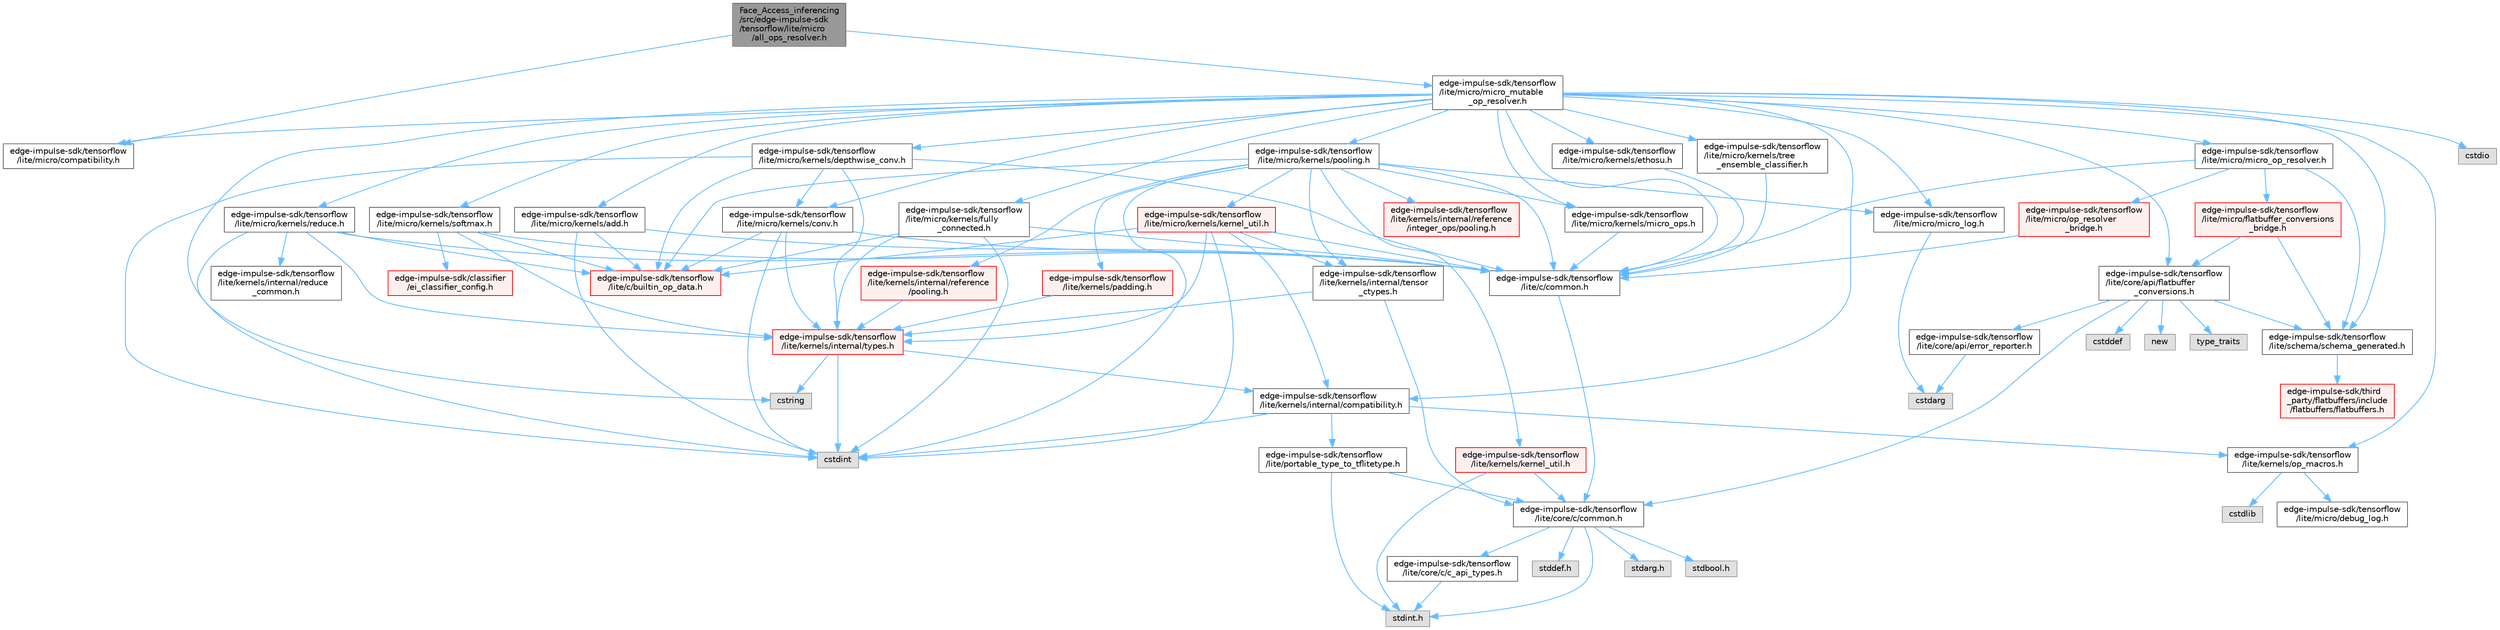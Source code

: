 digraph "Face_Access_inferencing/src/edge-impulse-sdk/tensorflow/lite/micro/all_ops_resolver.h"
{
 // LATEX_PDF_SIZE
  bgcolor="transparent";
  edge [fontname=Helvetica,fontsize=10,labelfontname=Helvetica,labelfontsize=10];
  node [fontname=Helvetica,fontsize=10,shape=box,height=0.2,width=0.4];
  Node1 [id="Node000001",label="Face_Access_inferencing\l/src/edge-impulse-sdk\l/tensorflow/lite/micro\l/all_ops_resolver.h",height=0.2,width=0.4,color="gray40", fillcolor="grey60", style="filled", fontcolor="black",tooltip=" "];
  Node1 -> Node2 [id="edge107_Node000001_Node000002",color="steelblue1",style="solid",tooltip=" "];
  Node2 [id="Node000002",label="edge-impulse-sdk/tensorflow\l/lite/micro/compatibility.h",height=0.2,width=0.4,color="grey40", fillcolor="white", style="filled",URL="$_face___access__inferencing_2src_2edge-impulse-sdk_2tensorflow_2lite_2micro_2compatibility_8h.html",tooltip=" "];
  Node1 -> Node3 [id="edge108_Node000001_Node000003",color="steelblue1",style="solid",tooltip=" "];
  Node3 [id="Node000003",label="edge-impulse-sdk/tensorflow\l/lite/micro/micro_mutable\l_op_resolver.h",height=0.2,width=0.4,color="grey40", fillcolor="white", style="filled",URL="$_face___access__inferencing_2src_2edge-impulse-sdk_2tensorflow_2lite_2micro_2micro__mutable__op__resolver_8h.html",tooltip=" "];
  Node3 -> Node4 [id="edge109_Node000003_Node000004",color="steelblue1",style="solid",tooltip=" "];
  Node4 [id="Node000004",label="cstdio",height=0.2,width=0.4,color="grey60", fillcolor="#E0E0E0", style="filled",tooltip=" "];
  Node3 -> Node5 [id="edge110_Node000003_Node000005",color="steelblue1",style="solid",tooltip=" "];
  Node5 [id="Node000005",label="cstring",height=0.2,width=0.4,color="grey60", fillcolor="#E0E0E0", style="filled",tooltip=" "];
  Node3 -> Node6 [id="edge111_Node000003_Node000006",color="steelblue1",style="solid",tooltip=" "];
  Node6 [id="Node000006",label="edge-impulse-sdk/tensorflow\l/lite/c/common.h",height=0.2,width=0.4,color="grey40", fillcolor="white", style="filled",URL="$_face___access__inferencing_2src_2edge-impulse-sdk_2tensorflow_2lite_2c_2common_8h.html",tooltip=" "];
  Node6 -> Node7 [id="edge112_Node000006_Node000007",color="steelblue1",style="solid",tooltip=" "];
  Node7 [id="Node000007",label="edge-impulse-sdk/tensorflow\l/lite/core/c/common.h",height=0.2,width=0.4,color="grey40", fillcolor="white", style="filled",URL="$_face___access__inferencing_2src_2edge-impulse-sdk_2tensorflow_2lite_2core_2c_2common_8h.html",tooltip=" "];
  Node7 -> Node8 [id="edge113_Node000007_Node000008",color="steelblue1",style="solid",tooltip=" "];
  Node8 [id="Node000008",label="stdarg.h",height=0.2,width=0.4,color="grey60", fillcolor="#E0E0E0", style="filled",tooltip=" "];
  Node7 -> Node9 [id="edge114_Node000007_Node000009",color="steelblue1",style="solid",tooltip=" "];
  Node9 [id="Node000009",label="stdbool.h",height=0.2,width=0.4,color="grey60", fillcolor="#E0E0E0", style="filled",tooltip=" "];
  Node7 -> Node10 [id="edge115_Node000007_Node000010",color="steelblue1",style="solid",tooltip=" "];
  Node10 [id="Node000010",label="stddef.h",height=0.2,width=0.4,color="grey60", fillcolor="#E0E0E0", style="filled",tooltip=" "];
  Node7 -> Node11 [id="edge116_Node000007_Node000011",color="steelblue1",style="solid",tooltip=" "];
  Node11 [id="Node000011",label="stdint.h",height=0.2,width=0.4,color="grey60", fillcolor="#E0E0E0", style="filled",tooltip=" "];
  Node7 -> Node12 [id="edge117_Node000007_Node000012",color="steelblue1",style="solid",tooltip=" "];
  Node12 [id="Node000012",label="edge-impulse-sdk/tensorflow\l/lite/core/c/c_api_types.h",height=0.2,width=0.4,color="grey40", fillcolor="white", style="filled",URL="$_face___access__inferencing_2src_2edge-impulse-sdk_2tensorflow_2lite_2core_2c_2c__api__types_8h.html",tooltip=" "];
  Node12 -> Node11 [id="edge118_Node000012_Node000011",color="steelblue1",style="solid",tooltip=" "];
  Node3 -> Node13 [id="edge119_Node000003_Node000013",color="steelblue1",style="solid",tooltip=" "];
  Node13 [id="Node000013",label="edge-impulse-sdk/tensorflow\l/lite/core/api/flatbuffer\l_conversions.h",height=0.2,width=0.4,color="grey40", fillcolor="white", style="filled",URL="$_face___access__inferencing_2src_2edge-impulse-sdk_2tensorflow_2lite_2core_2api_2flatbuffer__conversions_8h.html",tooltip=" "];
  Node13 -> Node14 [id="edge120_Node000013_Node000014",color="steelblue1",style="solid",tooltip=" "];
  Node14 [id="Node000014",label="cstddef",height=0.2,width=0.4,color="grey60", fillcolor="#E0E0E0", style="filled",tooltip=" "];
  Node13 -> Node15 [id="edge121_Node000013_Node000015",color="steelblue1",style="solid",tooltip=" "];
  Node15 [id="Node000015",label="new",height=0.2,width=0.4,color="grey60", fillcolor="#E0E0E0", style="filled",tooltip=" "];
  Node13 -> Node16 [id="edge122_Node000013_Node000016",color="steelblue1",style="solid",tooltip=" "];
  Node16 [id="Node000016",label="type_traits",height=0.2,width=0.4,color="grey60", fillcolor="#E0E0E0", style="filled",tooltip=" "];
  Node13 -> Node17 [id="edge123_Node000013_Node000017",color="steelblue1",style="solid",tooltip=" "];
  Node17 [id="Node000017",label="edge-impulse-sdk/tensorflow\l/lite/core/api/error_reporter.h",height=0.2,width=0.4,color="grey40", fillcolor="white", style="filled",URL="$_face___access__inferencing_2src_2edge-impulse-sdk_2tensorflow_2lite_2core_2api_2error__reporter_8h.html",tooltip=" "];
  Node17 -> Node18 [id="edge124_Node000017_Node000018",color="steelblue1",style="solid",tooltip=" "];
  Node18 [id="Node000018",label="cstdarg",height=0.2,width=0.4,color="grey60", fillcolor="#E0E0E0", style="filled",tooltip=" "];
  Node13 -> Node7 [id="edge125_Node000013_Node000007",color="steelblue1",style="solid",tooltip=" "];
  Node13 -> Node19 [id="edge126_Node000013_Node000019",color="steelblue1",style="solid",tooltip=" "];
  Node19 [id="Node000019",label="edge-impulse-sdk/tensorflow\l/lite/schema/schema_generated.h",height=0.2,width=0.4,color="grey40", fillcolor="white", style="filled",URL="$_face___access__inferencing_2src_2edge-impulse-sdk_2tensorflow_2lite_2schema_2schema__generated_8h.html",tooltip=" "];
  Node19 -> Node20 [id="edge127_Node000019_Node000020",color="steelblue1",style="solid",tooltip=" "];
  Node20 [id="Node000020",label="edge-impulse-sdk/third\l_party/flatbuffers/include\l/flatbuffers/flatbuffers.h",height=0.2,width=0.4,color="red", fillcolor="#FFF0F0", style="filled",URL="$_face___access__inferencing_2src_2edge-impulse-sdk_2third__party_2flatbuffers_2include_2flatbuffers_2flatbuffers_8h.html",tooltip=" "];
  Node3 -> Node49 [id="edge128_Node000003_Node000049",color="steelblue1",style="solid",tooltip=" "];
  Node49 [id="Node000049",label="edge-impulse-sdk/tensorflow\l/lite/kernels/internal/compatibility.h",height=0.2,width=0.4,color="grey40", fillcolor="white", style="filled",URL="$_face___access__inferencing_2src_2edge-impulse-sdk_2tensorflow_2lite_2kernels_2internal_2compatibility_8h.html",tooltip=" "];
  Node49 -> Node24 [id="edge129_Node000049_Node000024",color="steelblue1",style="solid",tooltip=" "];
  Node24 [id="Node000024",label="cstdint",height=0.2,width=0.4,color="grey60", fillcolor="#E0E0E0", style="filled",tooltip=" "];
  Node49 -> Node50 [id="edge130_Node000049_Node000050",color="steelblue1",style="solid",tooltip=" "];
  Node50 [id="Node000050",label="edge-impulse-sdk/tensorflow\l/lite/portable_type_to_tflitetype.h",height=0.2,width=0.4,color="grey40", fillcolor="white", style="filled",URL="$_face___access__inferencing_2src_2edge-impulse-sdk_2tensorflow_2lite_2portable__type__to__tflitetype_8h.html",tooltip=" "];
  Node50 -> Node11 [id="edge131_Node000050_Node000011",color="steelblue1",style="solid",tooltip=" "];
  Node50 -> Node7 [id="edge132_Node000050_Node000007",color="steelblue1",style="solid",tooltip=" "];
  Node49 -> Node51 [id="edge133_Node000049_Node000051",color="steelblue1",style="solid",tooltip=" "];
  Node51 [id="Node000051",label="edge-impulse-sdk/tensorflow\l/lite/kernels/op_macros.h",height=0.2,width=0.4,color="grey40", fillcolor="white", style="filled",URL="$_face___access__inferencing_2src_2edge-impulse-sdk_2tensorflow_2lite_2kernels_2op__macros_8h.html",tooltip=" "];
  Node51 -> Node52 [id="edge134_Node000051_Node000052",color="steelblue1",style="solid",tooltip=" "];
  Node52 [id="Node000052",label="edge-impulse-sdk/tensorflow\l/lite/micro/debug_log.h",height=0.2,width=0.4,color="grey40", fillcolor="white", style="filled",URL="$_face___access__inferencing_2src_2edge-impulse-sdk_2tensorflow_2lite_2micro_2debug__log_8h.html",tooltip=" "];
  Node51 -> Node25 [id="edge135_Node000051_Node000025",color="steelblue1",style="solid",tooltip=" "];
  Node25 [id="Node000025",label="cstdlib",height=0.2,width=0.4,color="grey60", fillcolor="#E0E0E0", style="filled",tooltip=" "];
  Node3 -> Node51 [id="edge136_Node000003_Node000051",color="steelblue1",style="solid",tooltip=" "];
  Node3 -> Node2 [id="edge137_Node000003_Node000002",color="steelblue1",style="solid",tooltip=" "];
  Node3 -> Node53 [id="edge138_Node000003_Node000053",color="steelblue1",style="solid",tooltip=" "];
  Node53 [id="Node000053",label="edge-impulse-sdk/tensorflow\l/lite/micro/kernels/add.h",height=0.2,width=0.4,color="grey40", fillcolor="white", style="filled",URL="$_face___access__inferencing_2src_2edge-impulse-sdk_2tensorflow_2lite_2micro_2kernels_2add_8h.html",tooltip=" "];
  Node53 -> Node24 [id="edge139_Node000053_Node000024",color="steelblue1",style="solid",tooltip=" "];
  Node53 -> Node54 [id="edge140_Node000053_Node000054",color="steelblue1",style="solid",tooltip=" "];
  Node54 [id="Node000054",label="edge-impulse-sdk/tensorflow\l/lite/c/builtin_op_data.h",height=0.2,width=0.4,color="red", fillcolor="#FFF0F0", style="filled",URL="$_face___access__inferencing_2src_2edge-impulse-sdk_2tensorflow_2lite_2c_2builtin__op__data_8h.html",tooltip=" "];
  Node53 -> Node6 [id="edge141_Node000053_Node000006",color="steelblue1",style="solid",tooltip=" "];
  Node3 -> Node56 [id="edge142_Node000003_Node000056",color="steelblue1",style="solid",tooltip=" "];
  Node56 [id="Node000056",label="edge-impulse-sdk/tensorflow\l/lite/micro/kernels/conv.h",height=0.2,width=0.4,color="grey40", fillcolor="white", style="filled",URL="$_face___access__inferencing_2src_2edge-impulse-sdk_2tensorflow_2lite_2micro_2kernels_2conv_8h.html",tooltip=" "];
  Node56 -> Node24 [id="edge143_Node000056_Node000024",color="steelblue1",style="solid",tooltip=" "];
  Node56 -> Node54 [id="edge144_Node000056_Node000054",color="steelblue1",style="solid",tooltip=" "];
  Node56 -> Node6 [id="edge145_Node000056_Node000006",color="steelblue1",style="solid",tooltip=" "];
  Node56 -> Node57 [id="edge146_Node000056_Node000057",color="steelblue1",style="solid",tooltip=" "];
  Node57 [id="Node000057",label="edge-impulse-sdk/tensorflow\l/lite/kernels/internal/types.h",height=0.2,width=0.4,color="red", fillcolor="#FFF0F0", style="filled",URL="$_face___access__inferencing_2src_2edge-impulse-sdk_2tensorflow_2lite_2kernels_2internal_2types_8h.html",tooltip=" "];
  Node57 -> Node24 [id="edge147_Node000057_Node000024",color="steelblue1",style="solid",tooltip=" "];
  Node57 -> Node5 [id="edge148_Node000057_Node000005",color="steelblue1",style="solid",tooltip=" "];
  Node57 -> Node49 [id="edge149_Node000057_Node000049",color="steelblue1",style="solid",tooltip=" "];
  Node3 -> Node59 [id="edge150_Node000003_Node000059",color="steelblue1",style="solid",tooltip=" "];
  Node59 [id="Node000059",label="edge-impulse-sdk/tensorflow\l/lite/micro/kernels/depthwise_conv.h",height=0.2,width=0.4,color="grey40", fillcolor="white", style="filled",URL="$_face___access__inferencing_2src_2edge-impulse-sdk_2tensorflow_2lite_2micro_2kernels_2depthwise__conv_8h.html",tooltip=" "];
  Node59 -> Node24 [id="edge151_Node000059_Node000024",color="steelblue1",style="solid",tooltip=" "];
  Node59 -> Node54 [id="edge152_Node000059_Node000054",color="steelblue1",style="solid",tooltip=" "];
  Node59 -> Node6 [id="edge153_Node000059_Node000006",color="steelblue1",style="solid",tooltip=" "];
  Node59 -> Node57 [id="edge154_Node000059_Node000057",color="steelblue1",style="solid",tooltip=" "];
  Node59 -> Node56 [id="edge155_Node000059_Node000056",color="steelblue1",style="solid",tooltip=" "];
  Node3 -> Node60 [id="edge156_Node000003_Node000060",color="steelblue1",style="solid",tooltip=" "];
  Node60 [id="Node000060",label="edge-impulse-sdk/tensorflow\l/lite/micro/kernels/ethosu.h",height=0.2,width=0.4,color="grey40", fillcolor="white", style="filled",URL="$_face___access__inferencing_2src_2edge-impulse-sdk_2tensorflow_2lite_2micro_2kernels_2ethosu_8h.html",tooltip=" "];
  Node60 -> Node6 [id="edge157_Node000060_Node000006",color="steelblue1",style="solid",tooltip=" "];
  Node3 -> Node61 [id="edge158_Node000003_Node000061",color="steelblue1",style="solid",tooltip=" "];
  Node61 [id="Node000061",label="edge-impulse-sdk/tensorflow\l/lite/micro/kernels/tree\l_ensemble_classifier.h",height=0.2,width=0.4,color="grey40", fillcolor="white", style="filled",URL="$micro_2kernels_2tree__ensemble__classifier_8h.html",tooltip=" "];
  Node61 -> Node6 [id="edge159_Node000061_Node000006",color="steelblue1",style="solid",tooltip=" "];
  Node3 -> Node62 [id="edge160_Node000003_Node000062",color="steelblue1",style="solid",tooltip=" "];
  Node62 [id="Node000062",label="edge-impulse-sdk/tensorflow\l/lite/micro/kernels/fully\l_connected.h",height=0.2,width=0.4,color="grey40", fillcolor="white", style="filled",URL="$_face___access__inferencing_2src_2edge-impulse-sdk_2tensorflow_2lite_2micro_2kernels_2fully__connected_8h.html",tooltip=" "];
  Node62 -> Node24 [id="edge161_Node000062_Node000024",color="steelblue1",style="solid",tooltip=" "];
  Node62 -> Node54 [id="edge162_Node000062_Node000054",color="steelblue1",style="solid",tooltip=" "];
  Node62 -> Node6 [id="edge163_Node000062_Node000006",color="steelblue1",style="solid",tooltip=" "];
  Node62 -> Node57 [id="edge164_Node000062_Node000057",color="steelblue1",style="solid",tooltip=" "];
  Node3 -> Node63 [id="edge165_Node000003_Node000063",color="steelblue1",style="solid",tooltip=" "];
  Node63 [id="Node000063",label="edge-impulse-sdk/tensorflow\l/lite/micro/kernels/micro_ops.h",height=0.2,width=0.4,color="grey40", fillcolor="white", style="filled",URL="$_face___access__inferencing_2src_2edge-impulse-sdk_2tensorflow_2lite_2micro_2kernels_2micro__ops_8h.html",tooltip=" "];
  Node63 -> Node6 [id="edge166_Node000063_Node000006",color="steelblue1",style="solid",tooltip=" "];
  Node3 -> Node64 [id="edge167_Node000003_Node000064",color="steelblue1",style="solid",tooltip=" "];
  Node64 [id="Node000064",label="edge-impulse-sdk/tensorflow\l/lite/micro/kernels/pooling.h",height=0.2,width=0.4,color="grey40", fillcolor="white", style="filled",URL="$_face___access__inferencing_2src_2edge-impulse-sdk_2tensorflow_2lite_2micro_2kernels_2pooling_8h.html",tooltip=" "];
  Node64 -> Node24 [id="edge168_Node000064_Node000024",color="steelblue1",style="solid",tooltip=" "];
  Node64 -> Node54 [id="edge169_Node000064_Node000054",color="steelblue1",style="solid",tooltip=" "];
  Node64 -> Node6 [id="edge170_Node000064_Node000006",color="steelblue1",style="solid",tooltip=" "];
  Node64 -> Node65 [id="edge171_Node000064_Node000065",color="steelblue1",style="solid",tooltip=" "];
  Node65 [id="Node000065",label="edge-impulse-sdk/tensorflow\l/lite/kernels/internal/reference\l/integer_ops/pooling.h",height=0.2,width=0.4,color="red", fillcolor="#FFF0F0", style="filled",URL="$_face___access__inferencing_2src_2edge-impulse-sdk_2tensorflow_2lite_2kernels_2internal_2reference_2integer__ops_2pooling_8h.html",tooltip=" "];
  Node64 -> Node73 [id="edge172_Node000064_Node000073",color="steelblue1",style="solid",tooltip=" "];
  Node73 [id="Node000073",label="edge-impulse-sdk/tensorflow\l/lite/kernels/internal/reference\l/pooling.h",height=0.2,width=0.4,color="red", fillcolor="#FFF0F0", style="filled",URL="$_face___access__inferencing_2src_2edge-impulse-sdk_2tensorflow_2lite_2kernels_2internal_2reference_2pooling_8h.html",tooltip=" "];
  Node73 -> Node57 [id="edge173_Node000073_Node000057",color="steelblue1",style="solid",tooltip=" "];
  Node64 -> Node75 [id="edge174_Node000064_Node000075",color="steelblue1",style="solid",tooltip=" "];
  Node75 [id="Node000075",label="edge-impulse-sdk/tensorflow\l/lite/kernels/internal/tensor\l_ctypes.h",height=0.2,width=0.4,color="grey40", fillcolor="white", style="filled",URL="$_face___access__inferencing_2src_2edge-impulse-sdk_2tensorflow_2lite_2kernels_2internal_2tensor__ctypes_8h.html",tooltip=" "];
  Node75 -> Node7 [id="edge175_Node000075_Node000007",color="steelblue1",style="solid",tooltip=" "];
  Node75 -> Node57 [id="edge176_Node000075_Node000057",color="steelblue1",style="solid",tooltip=" "];
  Node64 -> Node76 [id="edge177_Node000064_Node000076",color="steelblue1",style="solid",tooltip=" "];
  Node76 [id="Node000076",label="edge-impulse-sdk/tensorflow\l/lite/kernels/kernel_util.h",height=0.2,width=0.4,color="red", fillcolor="#FFF0F0", style="filled",URL="$_face___access__inferencing_2src_2edge-impulse-sdk_2tensorflow_2lite_2kernels_2kernel__util_8h.html",tooltip=" "];
  Node76 -> Node11 [id="edge178_Node000076_Node000011",color="steelblue1",style="solid",tooltip=" "];
  Node76 -> Node7 [id="edge179_Node000076_Node000007",color="steelblue1",style="solid",tooltip=" "];
  Node64 -> Node77 [id="edge180_Node000064_Node000077",color="steelblue1",style="solid",tooltip=" "];
  Node77 [id="Node000077",label="edge-impulse-sdk/tensorflow\l/lite/kernels/padding.h",height=0.2,width=0.4,color="red", fillcolor="#FFF0F0", style="filled",URL="$_face___access__inferencing_2src_2edge-impulse-sdk_2tensorflow_2lite_2kernels_2padding_8h.html",tooltip=" "];
  Node77 -> Node57 [id="edge181_Node000077_Node000057",color="steelblue1",style="solid",tooltip=" "];
  Node64 -> Node78 [id="edge182_Node000064_Node000078",color="steelblue1",style="solid",tooltip=" "];
  Node78 [id="Node000078",label="edge-impulse-sdk/tensorflow\l/lite/micro/kernels/kernel_util.h",height=0.2,width=0.4,color="red", fillcolor="#FFF0F0", style="filled",URL="$_face___access__inferencing_2src_2edge-impulse-sdk_2tensorflow_2lite_2micro_2kernels_2kernel__util_8h.html",tooltip=" "];
  Node78 -> Node24 [id="edge183_Node000078_Node000024",color="steelblue1",style="solid",tooltip=" "];
  Node78 -> Node54 [id="edge184_Node000078_Node000054",color="steelblue1",style="solid",tooltip=" "];
  Node78 -> Node6 [id="edge185_Node000078_Node000006",color="steelblue1",style="solid",tooltip=" "];
  Node78 -> Node49 [id="edge186_Node000078_Node000049",color="steelblue1",style="solid",tooltip=" "];
  Node78 -> Node75 [id="edge187_Node000078_Node000075",color="steelblue1",style="solid",tooltip=" "];
  Node78 -> Node57 [id="edge188_Node000078_Node000057",color="steelblue1",style="solid",tooltip=" "];
  Node64 -> Node63 [id="edge189_Node000064_Node000063",color="steelblue1",style="solid",tooltip=" "];
  Node64 -> Node96 [id="edge190_Node000064_Node000096",color="steelblue1",style="solid",tooltip=" "];
  Node96 [id="Node000096",label="edge-impulse-sdk/tensorflow\l/lite/micro/micro_log.h",height=0.2,width=0.4,color="grey40", fillcolor="white", style="filled",URL="$_face___access__inferencing_2src_2edge-impulse-sdk_2tensorflow_2lite_2micro_2micro__log_8h.html",tooltip=" "];
  Node96 -> Node18 [id="edge191_Node000096_Node000018",color="steelblue1",style="solid",tooltip=" "];
  Node3 -> Node97 [id="edge192_Node000003_Node000097",color="steelblue1",style="solid",tooltip=" "];
  Node97 [id="Node000097",label="edge-impulse-sdk/tensorflow\l/lite/micro/kernels/reduce.h",height=0.2,width=0.4,color="grey40", fillcolor="white", style="filled",URL="$_face___access__inferencing_2src_2edge-impulse-sdk_2tensorflow_2lite_2micro_2kernels_2reduce_8h.html",tooltip=" "];
  Node97 -> Node24 [id="edge193_Node000097_Node000024",color="steelblue1",style="solid",tooltip=" "];
  Node97 -> Node54 [id="edge194_Node000097_Node000054",color="steelblue1",style="solid",tooltip=" "];
  Node97 -> Node6 [id="edge195_Node000097_Node000006",color="steelblue1",style="solid",tooltip=" "];
  Node97 -> Node57 [id="edge196_Node000097_Node000057",color="steelblue1",style="solid",tooltip=" "];
  Node97 -> Node98 [id="edge197_Node000097_Node000098",color="steelblue1",style="solid",tooltip=" "];
  Node98 [id="Node000098",label="edge-impulse-sdk/tensorflow\l/lite/kernels/internal/reduce\l_common.h",height=0.2,width=0.4,color="grey40", fillcolor="white", style="filled",URL="$reduce__common_8h.html",tooltip=" "];
  Node3 -> Node99 [id="edge198_Node000003_Node000099",color="steelblue1",style="solid",tooltip=" "];
  Node99 [id="Node000099",label="edge-impulse-sdk/tensorflow\l/lite/micro/kernels/softmax.h",height=0.2,width=0.4,color="grey40", fillcolor="white", style="filled",URL="$_face___access__inferencing_2src_2edge-impulse-sdk_2tensorflow_2lite_2micro_2kernels_2softmax_8h.html",tooltip=" "];
  Node99 -> Node100 [id="edge199_Node000099_Node000100",color="steelblue1",style="solid",tooltip=" "];
  Node100 [id="Node000100",label="edge-impulse-sdk/classifier\l/ei_classifier_config.h",height=0.2,width=0.4,color="red", fillcolor="#FFF0F0", style="filled",URL="$ei__classifier__config_8h.html",tooltip=" "];
  Node99 -> Node54 [id="edge200_Node000099_Node000054",color="steelblue1",style="solid",tooltip=" "];
  Node99 -> Node6 [id="edge201_Node000099_Node000006",color="steelblue1",style="solid",tooltip=" "];
  Node99 -> Node57 [id="edge202_Node000099_Node000057",color="steelblue1",style="solid",tooltip=" "];
  Node3 -> Node96 [id="edge203_Node000003_Node000096",color="steelblue1",style="solid",tooltip=" "];
  Node3 -> Node103 [id="edge204_Node000003_Node000103",color="steelblue1",style="solid",tooltip=" "];
  Node103 [id="Node000103",label="edge-impulse-sdk/tensorflow\l/lite/micro/micro_op_resolver.h",height=0.2,width=0.4,color="grey40", fillcolor="white", style="filled",URL="$_face___access__inferencing_2src_2edge-impulse-sdk_2tensorflow_2lite_2micro_2micro__op__resolver_8h.html",tooltip=" "];
  Node103 -> Node6 [id="edge205_Node000103_Node000006",color="steelblue1",style="solid",tooltip=" "];
  Node103 -> Node93 [id="edge206_Node000103_Node000093",color="steelblue1",style="solid",tooltip=" "];
  Node93 [id="Node000093",label="edge-impulse-sdk/tensorflow\l/lite/micro/flatbuffer_conversions\l_bridge.h",height=0.2,width=0.4,color="red", fillcolor="#FFF0F0", style="filled",URL="$_face___access__inferencing_2src_2edge-impulse-sdk_2tensorflow_2lite_2micro_2flatbuffer__conversions__bridge_8h.html",tooltip=" "];
  Node93 -> Node13 [id="edge207_Node000093_Node000013",color="steelblue1",style="solid",tooltip=" "];
  Node93 -> Node19 [id="edge208_Node000093_Node000019",color="steelblue1",style="solid",tooltip=" "];
  Node103 -> Node104 [id="edge209_Node000103_Node000104",color="steelblue1",style="solid",tooltip=" "];
  Node104 [id="Node000104",label="edge-impulse-sdk/tensorflow\l/lite/micro/op_resolver\l_bridge.h",height=0.2,width=0.4,color="red", fillcolor="#FFF0F0", style="filled",URL="$_face___access__inferencing_2src_2edge-impulse-sdk_2tensorflow_2lite_2micro_2op__resolver__bridge_8h.html",tooltip=" "];
  Node104 -> Node6 [id="edge210_Node000104_Node000006",color="steelblue1",style="solid",tooltip=" "];
  Node103 -> Node19 [id="edge211_Node000103_Node000019",color="steelblue1",style="solid",tooltip=" "];
  Node3 -> Node19 [id="edge212_Node000003_Node000019",color="steelblue1",style="solid",tooltip=" "];
}
